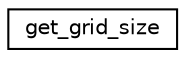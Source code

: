 digraph "Graphical Class Hierarchy"
{
 // INTERACTIVE_SVG=YES
 // LATEX_PDF_SIZE
  edge [fontname="Helvetica",fontsize="10",labelfontname="Helvetica",labelfontsize="10"];
  node [fontname="Helvetica",fontsize="10",shape=record];
  rankdir="LR";
  Node0 [label="get_grid_size",height=0.2,width=0.4,color="black", fillcolor="white", style="filled",URL="$interfacegrid__mod_1_1get__grid__size.html",tooltip="returns horizontal sizes of the grid"];
}
